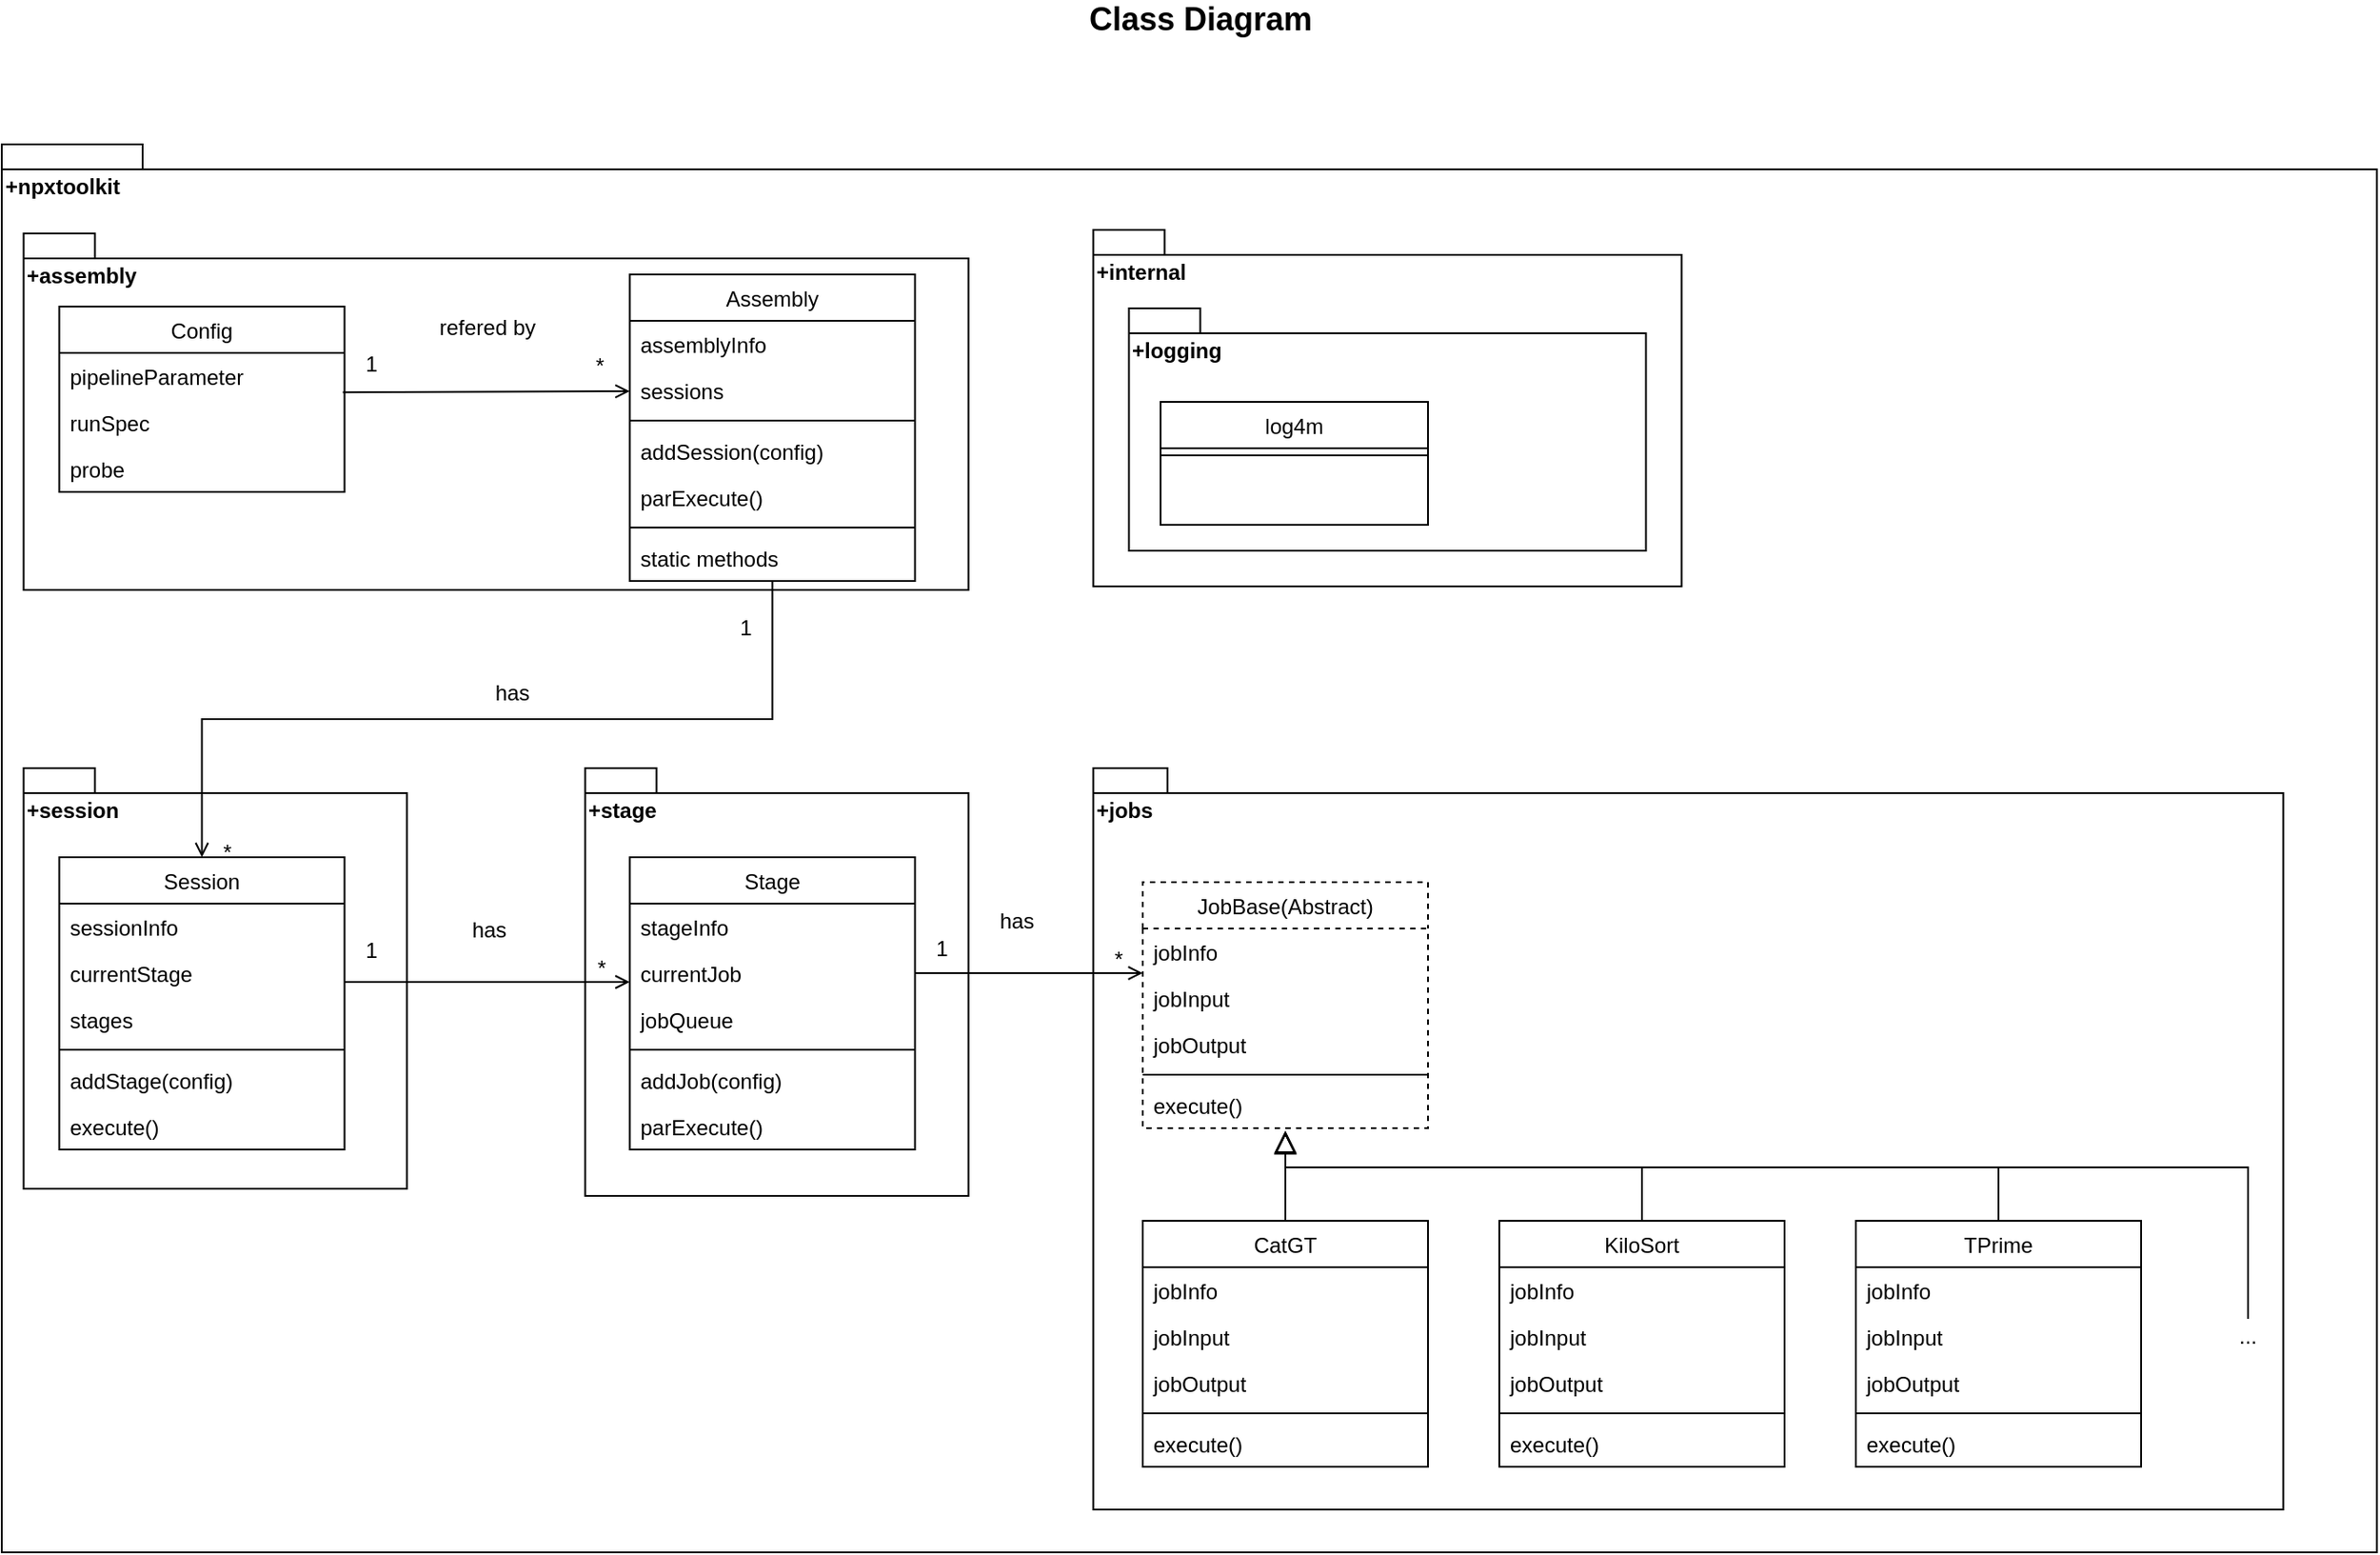 <mxfile version="15.4.1" type="device"><diagram id="C5RBs43oDa-KdzZeNtuy" name="Page-1"><mxGraphModel dx="2094" dy="605" grid="1" gridSize="10" guides="1" tooltips="1" connect="1" arrows="1" fold="1" page="1" pageScale="1" pageWidth="1169" pageHeight="827" math="0" shadow="0"><root><mxCell id="WIyWlLk6GJQsqaUBKTNV-0"/><mxCell id="WIyWlLk6GJQsqaUBKTNV-1" parent="WIyWlLk6GJQsqaUBKTNV-0"/><mxCell id="HkX5OqELua6553qJms5l-85" value="+npxtoolkit&lt;span style=&quot;color: rgba(0 , 0 , 0 , 0) ; font-family: monospace ; font-size: 0px ; font-weight: 400&quot;&gt;%3CmxGraphModel%3E%3Croot%3E%3CmxCell%20id%3D%220%22%2F%3E%3CmxCell%20id%3D%221%22%20parent%3D%220%22%2F%3E%3CmxCell%20id%3D%222%22%20value%3D%22%2Bpipeline%22%20style%3D%22shape%3Dfolder%3BfontStyle%3D1%3BspacingTop%3D10%3BtabWidth%3D40%3BtabHeight%3D14%3BtabPosition%3Dleft%3Bhtml%3D1%3BverticalAlign%3Dtop%3Balign%3Dleft%3B%22%20vertex%3D%221%22%20parent%3D%221%22%3E%3CmxGeometry%20x%3D%22-10%22%20y%3D%22-20%22%20width%3D%22250%22%20height%3D%22430%22%20as%3D%22geometry%22%2F%3E%3C%2FmxCell%3E%3C%2Froot%3E%3C%2FmxGraphMode&lt;/span&gt;" style="shape=folder;fontStyle=1;spacingTop=10;tabWidth=40;tabHeight=14;tabPosition=left;html=1;verticalAlign=top;align=left;" parent="WIyWlLk6GJQsqaUBKTNV-1" vertex="1"><mxGeometry x="-1150" y="90" width="1332.25" height="790" as="geometry"/></mxCell><mxCell id="gD0DMVMEmu4CW5XgSncK-82" value="+session&lt;span style=&quot;color: rgba(0 , 0 , 0 , 0) ; font-family: monospace ; font-size: 0px ; font-weight: 400&quot;&gt;%3CmxGraphModel%3E%3Croot%3E%3CmxCell%20id%3D%220%22%2F%3E%3CmxCell%20id%3D%221%22%20parent%3D%220%22%2F%3E%3CmxCell%20id%3D%222%22%20value%3D%22%2Bpipeline%22%20style%3D%22shape%3Dfolder%3BfontStyle%3D1%3BspacingTop%3D10%3BtabWidth%3D40%3BtabHeight%3D14%3BtabPosition%3Dleft%3Bhtml%3D1%3BverticalAlign%3Dtop%3Balign%3Dleft%3B%22%20vertex%3D%221%22%20parent%3D%221%22%3E%3CmxGeometry%20x%3D%22-10%22%20y%3D%22-20%22%20width%3D%22250%22%20height%3D%22430%22%20as%3D%22geometry%22%2F%3E%3C%2FmxCell%3E%3C%2Froot%3E%3C%2FmxGraphModel&lt;/span&gt;" style="shape=folder;fontStyle=1;spacingTop=10;tabWidth=40;tabHeight=14;tabPosition=left;html=1;verticalAlign=top;align=left;" parent="WIyWlLk6GJQsqaUBKTNV-1" vertex="1"><mxGeometry x="-1137.75" y="440" width="215" height="236" as="geometry"/></mxCell><mxCell id="HkX5OqELua6553qJms5l-83" value="+stage&lt;span style=&quot;color: rgba(0 , 0 , 0 , 0) ; font-family: monospace ; font-size: 0px ; font-weight: 400&quot;&gt;%3CmxGraphModel%3E%3Croot%3E%3CmxCell%20id%3D%220%22%2F%3E%3CmxCell%20id%3D%221%22%20parent%3D%220%22%2F%3E%3CmxCell%20id%3D%222%22%20value%3D%22%2Bpipeline%22%20style%3D%22shape%3Dfolder%3BfontStyle%3D1%3BspacingTop%3D10%3BtabWidth%3D40%3BtabHeight%3D14%3BtabPosition%3Dleft%3Bhtml%3D1%3BverticalAlign%3Dtop%3Balign%3Dleft%3B%22%20vertex%3D%221%22%20parent%3D%221%22%3E%3CmxGeometry%20x%3D%22-10%22%20y%3D%22-20%22%20width%3D%22250%22%20height%3D%22430%22%20as%3D%22geometry%22%2F%3E%3C%2FmxCell%3E%3C%2Froot%3E%3C%2FmxGraphModel%3E&lt;/span&gt;" style="shape=folder;fontStyle=1;spacingTop=10;tabWidth=40;tabHeight=14;tabPosition=left;html=1;verticalAlign=top;align=left;" parent="WIyWlLk6GJQsqaUBKTNV-1" vertex="1"><mxGeometry x="-822.75" y="440" width="215" height="240" as="geometry"/></mxCell><mxCell id="HkX5OqELua6553qJms5l-82" value="+assembly" style="shape=folder;fontStyle=1;spacingTop=10;tabWidth=40;tabHeight=14;tabPosition=left;html=1;verticalAlign=top;align=left;" parent="WIyWlLk6GJQsqaUBKTNV-1" vertex="1"><mxGeometry x="-1137.75" y="140" width="530" height="200" as="geometry"/></mxCell><mxCell id="HkX5OqELua6553qJms5l-86" value="Class Diagram" style="text;html=1;strokeColor=none;fillColor=none;align=center;verticalAlign=middle;whiteSpace=wrap;rounded=0;fontStyle=1;fontSize=18;" parent="WIyWlLk6GJQsqaUBKTNV-1" vertex="1"><mxGeometry x="-680" y="10" width="405" height="20" as="geometry"/></mxCell><mxCell id="gD0DMVMEmu4CW5XgSncK-83" value="Config" style="swimlane;fontStyle=0;align=center;verticalAlign=top;childLayout=stackLayout;horizontal=1;startSize=26;horizontalStack=0;resizeParent=1;resizeLast=0;collapsible=1;marginBottom=0;rounded=0;shadow=0;strokeWidth=1;" parent="WIyWlLk6GJQsqaUBKTNV-1" vertex="1"><mxGeometry x="-1117.75" y="181" width="160" height="104" as="geometry"><mxRectangle x="550" y="140" width="160" height="26" as="alternateBounds"/></mxGeometry></mxCell><mxCell id="gD0DMVMEmu4CW5XgSncK-84" value="pipelineParameter" style="text;align=left;verticalAlign=top;spacingLeft=4;spacingRight=4;overflow=hidden;rotatable=0;points=[[0,0.5],[1,0.5]];portConstraint=eastwest;rounded=0;shadow=0;html=0;" parent="gD0DMVMEmu4CW5XgSncK-83" vertex="1"><mxGeometry y="26" width="160" height="26" as="geometry"/></mxCell><mxCell id="gD0DMVMEmu4CW5XgSncK-85" value="runSpec" style="text;align=left;verticalAlign=top;spacingLeft=4;spacingRight=4;overflow=hidden;rotatable=0;points=[[0,0.5],[1,0.5]];portConstraint=eastwest;rounded=0;shadow=0;html=0;" parent="gD0DMVMEmu4CW5XgSncK-83" vertex="1"><mxGeometry y="52" width="160" height="26" as="geometry"/></mxCell><mxCell id="gD0DMVMEmu4CW5XgSncK-86" value="probe" style="text;align=left;verticalAlign=top;spacingLeft=4;spacingRight=4;overflow=hidden;rotatable=0;points=[[0,0.5],[1,0.5]];portConstraint=eastwest;rounded=0;shadow=0;html=0;" parent="gD0DMVMEmu4CW5XgSncK-83" vertex="1"><mxGeometry y="78" width="160" height="26" as="geometry"/></mxCell><mxCell id="gD0DMVMEmu4CW5XgSncK-87" value="Assembly" style="swimlane;fontStyle=0;align=center;verticalAlign=top;childLayout=stackLayout;horizontal=1;startSize=26;horizontalStack=0;resizeParent=1;resizeLast=0;collapsible=1;marginBottom=0;rounded=0;shadow=0;strokeWidth=1;" parent="WIyWlLk6GJQsqaUBKTNV-1" vertex="1"><mxGeometry x="-797.75" y="163" width="160" height="172" as="geometry"><mxRectangle x="550" y="140" width="160" height="26" as="alternateBounds"/></mxGeometry></mxCell><mxCell id="gD0DMVMEmu4CW5XgSncK-88" value="assemblyInfo" style="text;align=left;verticalAlign=top;spacingLeft=4;spacingRight=4;overflow=hidden;rotatable=0;points=[[0,0.5],[1,0.5]];portConstraint=eastwest;rounded=0;shadow=0;html=0;" parent="gD0DMVMEmu4CW5XgSncK-87" vertex="1"><mxGeometry y="26" width="160" height="26" as="geometry"/></mxCell><mxCell id="gD0DMVMEmu4CW5XgSncK-89" value="sessions" style="text;align=left;verticalAlign=top;spacingLeft=4;spacingRight=4;overflow=hidden;rotatable=0;points=[[0,0.5],[1,0.5]];portConstraint=eastwest;rounded=0;shadow=0;html=0;" parent="gD0DMVMEmu4CW5XgSncK-87" vertex="1"><mxGeometry y="52" width="160" height="26" as="geometry"/></mxCell><mxCell id="gD0DMVMEmu4CW5XgSncK-90" value="" style="line;html=1;strokeWidth=1;align=left;verticalAlign=middle;spacingTop=-1;spacingLeft=3;spacingRight=3;rotatable=0;labelPosition=right;points=[];portConstraint=eastwest;" parent="gD0DMVMEmu4CW5XgSncK-87" vertex="1"><mxGeometry y="78" width="160" height="8" as="geometry"/></mxCell><mxCell id="gD0DMVMEmu4CW5XgSncK-91" value="addSession(config)" style="text;align=left;verticalAlign=top;spacingLeft=4;spacingRight=4;overflow=hidden;rotatable=0;points=[[0,0.5],[1,0.5]];portConstraint=eastwest;" parent="gD0DMVMEmu4CW5XgSncK-87" vertex="1"><mxGeometry y="86" width="160" height="26" as="geometry"/></mxCell><mxCell id="gD0DMVMEmu4CW5XgSncK-92" value="parExecute()" style="text;align=left;verticalAlign=top;spacingLeft=4;spacingRight=4;overflow=hidden;rotatable=0;points=[[0,0.5],[1,0.5]];portConstraint=eastwest;" parent="gD0DMVMEmu4CW5XgSncK-87" vertex="1"><mxGeometry y="112" width="160" height="26" as="geometry"/></mxCell><mxCell id="RO8KzPzQyAX-KL4MtGL_-0" value="" style="line;html=1;strokeWidth=1;align=left;verticalAlign=middle;spacingTop=-1;spacingLeft=3;spacingRight=3;rotatable=0;labelPosition=right;points=[];portConstraint=eastwest;" vertex="1" parent="gD0DMVMEmu4CW5XgSncK-87"><mxGeometry y="138" width="160" height="8" as="geometry"/></mxCell><mxCell id="gD0DMVMEmu4CW5XgSncK-162" value="static methods" style="text;align=left;verticalAlign=top;spacingLeft=4;spacingRight=4;overflow=hidden;rotatable=0;points=[[0,0.5],[1,0.5]];portConstraint=eastwest;" parent="gD0DMVMEmu4CW5XgSncK-87" vertex="1"><mxGeometry y="146" width="160" height="26" as="geometry"/></mxCell><mxCell id="gD0DMVMEmu4CW5XgSncK-93" value="Session" style="swimlane;fontStyle=0;align=center;verticalAlign=top;childLayout=stackLayout;horizontal=1;startSize=26;horizontalStack=0;resizeParent=1;resizeLast=0;collapsible=1;marginBottom=0;rounded=0;shadow=0;strokeWidth=1;" parent="WIyWlLk6GJQsqaUBKTNV-1" vertex="1"><mxGeometry x="-1117.75" y="490" width="160" height="164" as="geometry"><mxRectangle x="550" y="140" width="160" height="26" as="alternateBounds"/></mxGeometry></mxCell><mxCell id="gD0DMVMEmu4CW5XgSncK-94" value="sessionInfo" style="text;align=left;verticalAlign=top;spacingLeft=4;spacingRight=4;overflow=hidden;rotatable=0;points=[[0,0.5],[1,0.5]];portConstraint=eastwest;rounded=0;shadow=0;html=0;" parent="gD0DMVMEmu4CW5XgSncK-93" vertex="1"><mxGeometry y="26" width="160" height="26" as="geometry"/></mxCell><mxCell id="gD0DMVMEmu4CW5XgSncK-95" value="currentStage" style="text;align=left;verticalAlign=top;spacingLeft=4;spacingRight=4;overflow=hidden;rotatable=0;points=[[0,0.5],[1,0.5]];portConstraint=eastwest;rounded=0;shadow=0;html=0;" parent="gD0DMVMEmu4CW5XgSncK-93" vertex="1"><mxGeometry y="52" width="160" height="26" as="geometry"/></mxCell><mxCell id="gD0DMVMEmu4CW5XgSncK-96" value="stages" style="text;align=left;verticalAlign=top;spacingLeft=4;spacingRight=4;overflow=hidden;rotatable=0;points=[[0,0.5],[1,0.5]];portConstraint=eastwest;rounded=0;shadow=0;html=0;" parent="gD0DMVMEmu4CW5XgSncK-93" vertex="1"><mxGeometry y="78" width="160" height="26" as="geometry"/></mxCell><mxCell id="gD0DMVMEmu4CW5XgSncK-97" value="" style="line;html=1;strokeWidth=1;align=left;verticalAlign=middle;spacingTop=-1;spacingLeft=3;spacingRight=3;rotatable=0;labelPosition=right;points=[];portConstraint=eastwest;" parent="gD0DMVMEmu4CW5XgSncK-93" vertex="1"><mxGeometry y="104" width="160" height="8" as="geometry"/></mxCell><mxCell id="gD0DMVMEmu4CW5XgSncK-98" value="addStage(config)" style="text;align=left;verticalAlign=top;spacingLeft=4;spacingRight=4;overflow=hidden;rotatable=0;points=[[0,0.5],[1,0.5]];portConstraint=eastwest;" parent="gD0DMVMEmu4CW5XgSncK-93" vertex="1"><mxGeometry y="112" width="160" height="26" as="geometry"/></mxCell><mxCell id="gD0DMVMEmu4CW5XgSncK-99" value="execute()" style="text;align=left;verticalAlign=top;spacingLeft=4;spacingRight=4;overflow=hidden;rotatable=0;points=[[0,0.5],[1,0.5]];portConstraint=eastwest;" parent="gD0DMVMEmu4CW5XgSncK-93" vertex="1"><mxGeometry y="138" width="160" height="26" as="geometry"/></mxCell><mxCell id="gD0DMVMEmu4CW5XgSncK-100" value="Stage" style="swimlane;fontStyle=0;align=center;verticalAlign=top;childLayout=stackLayout;horizontal=1;startSize=26;horizontalStack=0;resizeParent=1;resizeLast=0;collapsible=1;marginBottom=0;rounded=0;shadow=0;strokeWidth=1;" parent="WIyWlLk6GJQsqaUBKTNV-1" vertex="1"><mxGeometry x="-797.75" y="490" width="160" height="164" as="geometry"><mxRectangle x="550" y="140" width="160" height="26" as="alternateBounds"/></mxGeometry></mxCell><mxCell id="gD0DMVMEmu4CW5XgSncK-101" value="stageInfo" style="text;align=left;verticalAlign=top;spacingLeft=4;spacingRight=4;overflow=hidden;rotatable=0;points=[[0,0.5],[1,0.5]];portConstraint=eastwest;rounded=0;shadow=0;html=0;" parent="gD0DMVMEmu4CW5XgSncK-100" vertex="1"><mxGeometry y="26" width="160" height="26" as="geometry"/></mxCell><mxCell id="gD0DMVMEmu4CW5XgSncK-102" value="currentJob" style="text;align=left;verticalAlign=top;spacingLeft=4;spacingRight=4;overflow=hidden;rotatable=0;points=[[0,0.5],[1,0.5]];portConstraint=eastwest;rounded=0;shadow=0;html=0;" parent="gD0DMVMEmu4CW5XgSncK-100" vertex="1"><mxGeometry y="52" width="160" height="26" as="geometry"/></mxCell><mxCell id="gD0DMVMEmu4CW5XgSncK-103" value="jobQueue" style="text;align=left;verticalAlign=top;spacingLeft=4;spacingRight=4;overflow=hidden;rotatable=0;points=[[0,0.5],[1,0.5]];portConstraint=eastwest;rounded=0;shadow=0;html=0;" parent="gD0DMVMEmu4CW5XgSncK-100" vertex="1"><mxGeometry y="78" width="160" height="26" as="geometry"/></mxCell><mxCell id="gD0DMVMEmu4CW5XgSncK-104" value="" style="line;html=1;strokeWidth=1;align=left;verticalAlign=middle;spacingTop=-1;spacingLeft=3;spacingRight=3;rotatable=0;labelPosition=right;points=[];portConstraint=eastwest;" parent="gD0DMVMEmu4CW5XgSncK-100" vertex="1"><mxGeometry y="104" width="160" height="8" as="geometry"/></mxCell><mxCell id="gD0DMVMEmu4CW5XgSncK-105" value="addJob(config)" style="text;align=left;verticalAlign=top;spacingLeft=4;spacingRight=4;overflow=hidden;rotatable=0;points=[[0,0.5],[1,0.5]];portConstraint=eastwest;" parent="gD0DMVMEmu4CW5XgSncK-100" vertex="1"><mxGeometry y="112" width="160" height="26" as="geometry"/></mxCell><mxCell id="gD0DMVMEmu4CW5XgSncK-106" value="parExecute()" style="text;align=left;verticalAlign=top;spacingLeft=4;spacingRight=4;overflow=hidden;rotatable=0;points=[[0,0.5],[1,0.5]];portConstraint=eastwest;" parent="gD0DMVMEmu4CW5XgSncK-100" vertex="1"><mxGeometry y="138" width="160" height="26" as="geometry"/></mxCell><mxCell id="gD0DMVMEmu4CW5XgSncK-107" value="" style="endArrow=open;shadow=0;strokeWidth=1;rounded=0;endFill=1;edgeStyle=elbowEdgeStyle;elbow=vertical;exitX=0.994;exitY=-0.149;exitDx=0;exitDy=0;entryX=0;entryY=0.5;entryDx=0;entryDy=0;exitPerimeter=0;" parent="WIyWlLk6GJQsqaUBKTNV-1" source="gD0DMVMEmu4CW5XgSncK-85" target="gD0DMVMEmu4CW5XgSncK-89" edge="1"><mxGeometry x="0.5" y="41" relative="1" as="geometry"><mxPoint x="42.25" y="261.35" as="sourcePoint"/><mxPoint x="-830" y="240" as="targetPoint"/><mxPoint x="-40" y="32" as="offset"/><Array as="points"/></mxGeometry></mxCell><mxCell id="gD0DMVMEmu4CW5XgSncK-108" value="*" style="resizable=0;align=left;verticalAlign=bottom;labelBackgroundColor=none;fontSize=12;" parent="gD0DMVMEmu4CW5XgSncK-107" connectable="0" vertex="1"><mxGeometry x="-1" relative="1" as="geometry"><mxPoint x="140" y="-6" as="offset"/></mxGeometry></mxCell><mxCell id="gD0DMVMEmu4CW5XgSncK-109" value="1" style="resizable=0;align=right;verticalAlign=bottom;labelBackgroundColor=none;fontSize=12;" parent="gD0DMVMEmu4CW5XgSncK-107" connectable="0" vertex="1"><mxGeometry x="1" relative="1" as="geometry"><mxPoint x="-140" y="-6" as="offset"/></mxGeometry></mxCell><mxCell id="gD0DMVMEmu4CW5XgSncK-110" value="refered by" style="text;html=1;resizable=0;points=[];;align=center;verticalAlign=middle;labelBackgroundColor=none;rounded=0;shadow=0;strokeWidth=1;fontSize=12;" parent="gD0DMVMEmu4CW5XgSncK-107" vertex="1" connectable="0"><mxGeometry x="0.5" y="49" relative="1" as="geometry"><mxPoint x="-40" y="13" as="offset"/></mxGeometry></mxCell><mxCell id="gD0DMVMEmu4CW5XgSncK-111" value="" style="endArrow=open;shadow=0;strokeWidth=1;rounded=0;endFill=1;edgeStyle=elbowEdgeStyle;elbow=vertical;entryX=0.5;entryY=0;entryDx=0;entryDy=0;" parent="WIyWlLk6GJQsqaUBKTNV-1" source="gD0DMVMEmu4CW5XgSncK-87" target="gD0DMVMEmu4CW5XgSncK-93" edge="1"><mxGeometry x="0.5" y="41" relative="1" as="geometry"><mxPoint x="42.25" y="475.35" as="sourcePoint"/><mxPoint x="42.25" y="564" as="targetPoint"/><mxPoint x="-40" y="32" as="offset"/><Array as="points"/></mxGeometry></mxCell><mxCell id="gD0DMVMEmu4CW5XgSncK-112" value="*" style="resizable=0;align=left;verticalAlign=bottom;labelBackgroundColor=none;fontSize=12;" parent="gD0DMVMEmu4CW5XgSncK-111" connectable="0" vertex="1"><mxGeometry x="-1" relative="1" as="geometry"><mxPoint x="-310" y="161" as="offset"/></mxGeometry></mxCell><mxCell id="gD0DMVMEmu4CW5XgSncK-113" value="1" style="resizable=0;align=right;verticalAlign=bottom;labelBackgroundColor=none;fontSize=12;" parent="gD0DMVMEmu4CW5XgSncK-111" connectable="0" vertex="1"><mxGeometry x="1" relative="1" as="geometry"><mxPoint x="310" y="-120" as="offset"/></mxGeometry></mxCell><mxCell id="gD0DMVMEmu4CW5XgSncK-114" value="has" style="text;html=1;resizable=0;points=[];;align=center;verticalAlign=middle;labelBackgroundColor=none;rounded=0;shadow=0;strokeWidth=1;fontSize=12;" parent="gD0DMVMEmu4CW5XgSncK-111" vertex="1" connectable="0"><mxGeometry x="0.5" y="49" relative="1" as="geometry"><mxPoint x="132" y="-64" as="offset"/></mxGeometry></mxCell><mxCell id="gD0DMVMEmu4CW5XgSncK-115" value="" style="endArrow=open;shadow=0;strokeWidth=1;rounded=0;endFill=1;edgeStyle=elbowEdgeStyle;elbow=vertical;" parent="WIyWlLk6GJQsqaUBKTNV-1" source="gD0DMVMEmu4CW5XgSncK-93" target="gD0DMVMEmu4CW5XgSncK-100" edge="1"><mxGeometry x="0.5" y="41" relative="1" as="geometry"><mxPoint x="122.25" y="629" as="sourcePoint"/><mxPoint x="301.25" y="629" as="targetPoint"/><mxPoint x="-40" y="32" as="offset"/><Array as="points"><mxPoint x="-867.75" y="560"/><mxPoint x="-887.75" y="540"/><mxPoint x="-877.75" y="629"/></Array></mxGeometry></mxCell><mxCell id="gD0DMVMEmu4CW5XgSncK-116" value="*" style="resizable=0;align=left;verticalAlign=bottom;labelBackgroundColor=none;fontSize=12;" parent="gD0DMVMEmu4CW5XgSncK-115" connectable="0" vertex="1"><mxGeometry x="-1" relative="1" as="geometry"><mxPoint x="140" y="1" as="offset"/></mxGeometry></mxCell><mxCell id="gD0DMVMEmu4CW5XgSncK-117" value="1" style="resizable=0;align=right;verticalAlign=bottom;labelBackgroundColor=none;fontSize=12;" parent="gD0DMVMEmu4CW5XgSncK-115" connectable="0" vertex="1"><mxGeometry x="1" relative="1" as="geometry"><mxPoint x="-140" y="-9" as="offset"/></mxGeometry></mxCell><mxCell id="gD0DMVMEmu4CW5XgSncK-118" value="has" style="text;html=1;resizable=0;points=[];;align=center;verticalAlign=middle;labelBackgroundColor=none;rounded=0;shadow=0;strokeWidth=1;fontSize=12;" parent="gD0DMVMEmu4CW5XgSncK-115" vertex="1" connectable="0"><mxGeometry x="0.5" y="49" relative="1" as="geometry"><mxPoint x="-40" y="20" as="offset"/></mxGeometry></mxCell><mxCell id="gD0DMVMEmu4CW5XgSncK-119" value="+jobs&lt;span style=&quot;color: rgba(0 , 0 , 0 , 0) ; font-family: monospace ; font-size: 0px ; font-weight: 400&quot;&gt;%3CmxGraphModel%3E%3Croot%3E%3CmxCell%20id%3D%220%22%2F%3E%3CmxCell%20id%3D%221%22%20parent%3D%220%22%2F%3E%3CmxCell%20id%3D%222%22%20value%3D%22%2Bpipeline%22%20style%3D%22shape%3Dfolder%3BfontStyle%3D1%3BspacingTop%3D10%3BtabWidth%3D40%3BtabHeight%3D14%3BtabPosition%3Dleft%3Bhtml%3D1%3BverticalAlign%3Dtop%3Balign%3Dleft%3B%22%20vertex%3D%221%22%20parent%3D%221%22%3E%3CmxGeometry%20x%3D%22-10%22%20y%3D%22-20%22%20width%3D%22250%22%20height%3D%22430%22%20as%3D%22geometry%22%2F%3E%3C%2FmxCell%3E%3C%2Froot%3E%3C%2FmxGraphModel%3&lt;/span&gt;" style="shape=folder;fontStyle=1;spacingTop=10;tabWidth=40;tabHeight=14;tabPosition=left;html=1;verticalAlign=top;align=left;" parent="WIyWlLk6GJQsqaUBKTNV-1" vertex="1"><mxGeometry x="-537.75" y="440" width="667.5" height="416" as="geometry"/></mxCell><mxCell id="gD0DMVMEmu4CW5XgSncK-120" value="JobBase(Abstract)" style="swimlane;fontStyle=0;align=center;verticalAlign=top;childLayout=stackLayout;horizontal=1;startSize=26;horizontalStack=0;resizeParent=1;resizeLast=0;collapsible=1;marginBottom=0;rounded=0;shadow=0;strokeWidth=1;dashed=1;" parent="WIyWlLk6GJQsqaUBKTNV-1" vertex="1"><mxGeometry x="-510" y="504" width="160" height="138" as="geometry"><mxRectangle x="550" y="140" width="160" height="26" as="alternateBounds"/></mxGeometry></mxCell><mxCell id="gD0DMVMEmu4CW5XgSncK-121" value="jobInfo" style="text;align=left;verticalAlign=top;spacingLeft=4;spacingRight=4;overflow=hidden;rotatable=0;points=[[0,0.5],[1,0.5]];portConstraint=eastwest;rounded=0;shadow=0;html=0;" parent="gD0DMVMEmu4CW5XgSncK-120" vertex="1"><mxGeometry y="26" width="160" height="26" as="geometry"/></mxCell><mxCell id="gD0DMVMEmu4CW5XgSncK-122" value="jobInput" style="text;align=left;verticalAlign=top;spacingLeft=4;spacingRight=4;overflow=hidden;rotatable=0;points=[[0,0.5],[1,0.5]];portConstraint=eastwest;rounded=0;shadow=0;html=0;" parent="gD0DMVMEmu4CW5XgSncK-120" vertex="1"><mxGeometry y="52" width="160" height="26" as="geometry"/></mxCell><mxCell id="gD0DMVMEmu4CW5XgSncK-123" value="jobOutput" style="text;align=left;verticalAlign=top;spacingLeft=4;spacingRight=4;overflow=hidden;rotatable=0;points=[[0,0.5],[1,0.5]];portConstraint=eastwest;rounded=0;shadow=0;html=0;" parent="gD0DMVMEmu4CW5XgSncK-120" vertex="1"><mxGeometry y="78" width="160" height="26" as="geometry"/></mxCell><mxCell id="gD0DMVMEmu4CW5XgSncK-124" value="" style="line;html=1;strokeWidth=1;align=left;verticalAlign=middle;spacingTop=-1;spacingLeft=3;spacingRight=3;rotatable=0;labelPosition=right;points=[];portConstraint=eastwest;" parent="gD0DMVMEmu4CW5XgSncK-120" vertex="1"><mxGeometry y="104" width="160" height="8" as="geometry"/></mxCell><mxCell id="gD0DMVMEmu4CW5XgSncK-125" value="execute()" style="text;align=left;verticalAlign=top;spacingLeft=4;spacingRight=4;overflow=hidden;rotatable=0;points=[[0,0.5],[1,0.5]];portConstraint=eastwest;" parent="gD0DMVMEmu4CW5XgSncK-120" vertex="1"><mxGeometry y="112" width="160" height="26" as="geometry"/></mxCell><mxCell id="gD0DMVMEmu4CW5XgSncK-126" value="CatGT" style="swimlane;fontStyle=0;align=center;verticalAlign=top;childLayout=stackLayout;horizontal=1;startSize=26;horizontalStack=0;resizeParent=1;resizeLast=0;collapsible=1;marginBottom=0;rounded=0;shadow=0;strokeWidth=1;" parent="WIyWlLk6GJQsqaUBKTNV-1" vertex="1"><mxGeometry x="-510" y="694" width="160" height="138" as="geometry"><mxRectangle x="550" y="140" width="160" height="26" as="alternateBounds"/></mxGeometry></mxCell><mxCell id="gD0DMVMEmu4CW5XgSncK-127" value="jobInfo" style="text;align=left;verticalAlign=top;spacingLeft=4;spacingRight=4;overflow=hidden;rotatable=0;points=[[0,0.5],[1,0.5]];portConstraint=eastwest;rounded=0;shadow=0;html=0;" parent="gD0DMVMEmu4CW5XgSncK-126" vertex="1"><mxGeometry y="26" width="160" height="26" as="geometry"/></mxCell><mxCell id="gD0DMVMEmu4CW5XgSncK-128" value="jobInput" style="text;align=left;verticalAlign=top;spacingLeft=4;spacingRight=4;overflow=hidden;rotatable=0;points=[[0,0.5],[1,0.5]];portConstraint=eastwest;rounded=0;shadow=0;html=0;" parent="gD0DMVMEmu4CW5XgSncK-126" vertex="1"><mxGeometry y="52" width="160" height="26" as="geometry"/></mxCell><mxCell id="gD0DMVMEmu4CW5XgSncK-129" value="jobOutput" style="text;align=left;verticalAlign=top;spacingLeft=4;spacingRight=4;overflow=hidden;rotatable=0;points=[[0,0.5],[1,0.5]];portConstraint=eastwest;rounded=0;shadow=0;html=0;" parent="gD0DMVMEmu4CW5XgSncK-126" vertex="1"><mxGeometry y="78" width="160" height="26" as="geometry"/></mxCell><mxCell id="gD0DMVMEmu4CW5XgSncK-130" value="" style="line;html=1;strokeWidth=1;align=left;verticalAlign=middle;spacingTop=-1;spacingLeft=3;spacingRight=3;rotatable=0;labelPosition=right;points=[];portConstraint=eastwest;" parent="gD0DMVMEmu4CW5XgSncK-126" vertex="1"><mxGeometry y="104" width="160" height="8" as="geometry"/></mxCell><mxCell id="gD0DMVMEmu4CW5XgSncK-131" value="execute()" style="text;align=left;verticalAlign=top;spacingLeft=4;spacingRight=4;overflow=hidden;rotatable=0;points=[[0,0.5],[1,0.5]];portConstraint=eastwest;" parent="gD0DMVMEmu4CW5XgSncK-126" vertex="1"><mxGeometry y="112" width="160" height="26" as="geometry"/></mxCell><mxCell id="gD0DMVMEmu4CW5XgSncK-132" value="KiloSort" style="swimlane;fontStyle=0;align=center;verticalAlign=top;childLayout=stackLayout;horizontal=1;startSize=26;horizontalStack=0;resizeParent=1;resizeLast=0;collapsible=1;marginBottom=0;rounded=0;shadow=0;strokeWidth=1;" parent="WIyWlLk6GJQsqaUBKTNV-1" vertex="1"><mxGeometry x="-310" y="694" width="160" height="138" as="geometry"><mxRectangle x="550" y="140" width="160" height="26" as="alternateBounds"/></mxGeometry></mxCell><mxCell id="gD0DMVMEmu4CW5XgSncK-133" value="jobInfo" style="text;align=left;verticalAlign=top;spacingLeft=4;spacingRight=4;overflow=hidden;rotatable=0;points=[[0,0.5],[1,0.5]];portConstraint=eastwest;rounded=0;shadow=0;html=0;" parent="gD0DMVMEmu4CW5XgSncK-132" vertex="1"><mxGeometry y="26" width="160" height="26" as="geometry"/></mxCell><mxCell id="gD0DMVMEmu4CW5XgSncK-134" value="jobInput" style="text;align=left;verticalAlign=top;spacingLeft=4;spacingRight=4;overflow=hidden;rotatable=0;points=[[0,0.5],[1,0.5]];portConstraint=eastwest;rounded=0;shadow=0;html=0;" parent="gD0DMVMEmu4CW5XgSncK-132" vertex="1"><mxGeometry y="52" width="160" height="26" as="geometry"/></mxCell><mxCell id="gD0DMVMEmu4CW5XgSncK-135" value="jobOutput" style="text;align=left;verticalAlign=top;spacingLeft=4;spacingRight=4;overflow=hidden;rotatable=0;points=[[0,0.5],[1,0.5]];portConstraint=eastwest;rounded=0;shadow=0;html=0;" parent="gD0DMVMEmu4CW5XgSncK-132" vertex="1"><mxGeometry y="78" width="160" height="26" as="geometry"/></mxCell><mxCell id="gD0DMVMEmu4CW5XgSncK-136" value="" style="line;html=1;strokeWidth=1;align=left;verticalAlign=middle;spacingTop=-1;spacingLeft=3;spacingRight=3;rotatable=0;labelPosition=right;points=[];portConstraint=eastwest;" parent="gD0DMVMEmu4CW5XgSncK-132" vertex="1"><mxGeometry y="104" width="160" height="8" as="geometry"/></mxCell><mxCell id="gD0DMVMEmu4CW5XgSncK-137" value="execute()" style="text;align=left;verticalAlign=top;spacingLeft=4;spacingRight=4;overflow=hidden;rotatable=0;points=[[0,0.5],[1,0.5]];portConstraint=eastwest;" parent="gD0DMVMEmu4CW5XgSncK-132" vertex="1"><mxGeometry y="112" width="160" height="26" as="geometry"/></mxCell><mxCell id="gD0DMVMEmu4CW5XgSncK-138" value="TPrime" style="swimlane;fontStyle=0;align=center;verticalAlign=top;childLayout=stackLayout;horizontal=1;startSize=26;horizontalStack=0;resizeParent=1;resizeLast=0;collapsible=1;marginBottom=0;rounded=0;shadow=0;strokeWidth=1;" parent="WIyWlLk6GJQsqaUBKTNV-1" vertex="1"><mxGeometry x="-110" y="694" width="160" height="138" as="geometry"><mxRectangle x="550" y="140" width="160" height="26" as="alternateBounds"/></mxGeometry></mxCell><mxCell id="gD0DMVMEmu4CW5XgSncK-139" value="jobInfo" style="text;align=left;verticalAlign=top;spacingLeft=4;spacingRight=4;overflow=hidden;rotatable=0;points=[[0,0.5],[1,0.5]];portConstraint=eastwest;rounded=0;shadow=0;html=0;" parent="gD0DMVMEmu4CW5XgSncK-138" vertex="1"><mxGeometry y="26" width="160" height="26" as="geometry"/></mxCell><mxCell id="gD0DMVMEmu4CW5XgSncK-140" value="jobInput" style="text;align=left;verticalAlign=top;spacingLeft=4;spacingRight=4;overflow=hidden;rotatable=0;points=[[0,0.5],[1,0.5]];portConstraint=eastwest;rounded=0;shadow=0;html=0;" parent="gD0DMVMEmu4CW5XgSncK-138" vertex="1"><mxGeometry y="52" width="160" height="26" as="geometry"/></mxCell><mxCell id="gD0DMVMEmu4CW5XgSncK-141" value="jobOutput" style="text;align=left;verticalAlign=top;spacingLeft=4;spacingRight=4;overflow=hidden;rotatable=0;points=[[0,0.5],[1,0.5]];portConstraint=eastwest;rounded=0;shadow=0;html=0;" parent="gD0DMVMEmu4CW5XgSncK-138" vertex="1"><mxGeometry y="78" width="160" height="26" as="geometry"/></mxCell><mxCell id="gD0DMVMEmu4CW5XgSncK-142" value="" style="line;html=1;strokeWidth=1;align=left;verticalAlign=middle;spacingTop=-1;spacingLeft=3;spacingRight=3;rotatable=0;labelPosition=right;points=[];portConstraint=eastwest;" parent="gD0DMVMEmu4CW5XgSncK-138" vertex="1"><mxGeometry y="104" width="160" height="8" as="geometry"/></mxCell><mxCell id="gD0DMVMEmu4CW5XgSncK-143" value="execute()" style="text;align=left;verticalAlign=top;spacingLeft=4;spacingRight=4;overflow=hidden;rotatable=0;points=[[0,0.5],[1,0.5]];portConstraint=eastwest;" parent="gD0DMVMEmu4CW5XgSncK-138" vertex="1"><mxGeometry y="112" width="160" height="26" as="geometry"/></mxCell><mxCell id="gD0DMVMEmu4CW5XgSncK-144" value="" style="endArrow=block;endSize=10;endFill=0;shadow=0;strokeWidth=1;rounded=0;edgeStyle=elbowEdgeStyle;elbow=vertical;entryX=0.5;entryY=1.051;entryDx=0;entryDy=0;entryPerimeter=0;exitX=0.5;exitY=0;exitDx=0;exitDy=0;" parent="WIyWlLk6GJQsqaUBKTNV-1" source="gD0DMVMEmu4CW5XgSncK-126" target="gD0DMVMEmu4CW5XgSncK-125" edge="1"><mxGeometry width="160" relative="1" as="geometry"><mxPoint x="-460" y="674" as="sourcePoint"/><mxPoint x="-640" y="820.0" as="targetPoint"/></mxGeometry></mxCell><mxCell id="gD0DMVMEmu4CW5XgSncK-145" value="" style="endArrow=block;endSize=10;endFill=0;shadow=0;strokeWidth=1;rounded=0;edgeStyle=elbowEdgeStyle;elbow=vertical;exitX=0.5;exitY=0;exitDx=0;exitDy=0;" parent="WIyWlLk6GJQsqaUBKTNV-1" source="gD0DMVMEmu4CW5XgSncK-132" edge="1"><mxGeometry width="160" relative="1" as="geometry"><mxPoint x="-420" y="704" as="sourcePoint"/><mxPoint x="-430" y="644.0" as="targetPoint"/><Array as="points"><mxPoint x="-330" y="664"/></Array></mxGeometry></mxCell><mxCell id="gD0DMVMEmu4CW5XgSncK-146" value="" style="endArrow=block;endSize=10;endFill=0;shadow=0;strokeWidth=1;rounded=0;edgeStyle=elbowEdgeStyle;elbow=vertical;" parent="WIyWlLk6GJQsqaUBKTNV-1" source="gD0DMVMEmu4CW5XgSncK-138" edge="1"><mxGeometry width="160" relative="1" as="geometry"><mxPoint x="-410" y="714" as="sourcePoint"/><mxPoint x="-430" y="644.0" as="targetPoint"/><Array as="points"><mxPoint x="-230" y="664"/></Array></mxGeometry></mxCell><mxCell id="gD0DMVMEmu4CW5XgSncK-148" value="..." style="text;html=1;strokeColor=none;fillColor=none;align=center;verticalAlign=middle;whiteSpace=wrap;rounded=0;" parent="WIyWlLk6GJQsqaUBKTNV-1" vertex="1"><mxGeometry x="90" y="749" width="40" height="20" as="geometry"/></mxCell><mxCell id="gD0DMVMEmu4CW5XgSncK-149" value="" style="endArrow=block;endSize=10;endFill=0;shadow=0;strokeWidth=1;rounded=0;edgeStyle=elbowEdgeStyle;elbow=vertical;exitX=0.5;exitY=0;exitDx=0;exitDy=0;" parent="WIyWlLk6GJQsqaUBKTNV-1" source="gD0DMVMEmu4CW5XgSncK-148" edge="1"><mxGeometry width="160" relative="1" as="geometry"><mxPoint x="-20" y="704" as="sourcePoint"/><mxPoint x="-430" y="644.0" as="targetPoint"/><Array as="points"><mxPoint x="-160" y="664"/></Array></mxGeometry></mxCell><mxCell id="gD0DMVMEmu4CW5XgSncK-150" value="" style="endArrow=open;shadow=0;strokeWidth=1;rounded=0;endFill=1;edgeStyle=elbowEdgeStyle;elbow=vertical;exitX=1;exitY=0.5;exitDx=0;exitDy=0;" parent="WIyWlLk6GJQsqaUBKTNV-1" source="gD0DMVMEmu4CW5XgSncK-102" target="gD0DMVMEmu4CW5XgSncK-120" edge="1"><mxGeometry x="0.5" y="41" relative="1" as="geometry"><mxPoint x="-947.75" y="639" as="sourcePoint"/><mxPoint x="-787.75" y="639" as="targetPoint"/><mxPoint x="-40" y="32" as="offset"/><Array as="points"/></mxGeometry></mxCell><mxCell id="gD0DMVMEmu4CW5XgSncK-151" value="*" style="resizable=0;align=left;verticalAlign=bottom;labelBackgroundColor=none;fontSize=12;" parent="gD0DMVMEmu4CW5XgSncK-150" connectable="0" vertex="1"><mxGeometry x="-1" relative="1" as="geometry"><mxPoint x="110" y="1" as="offset"/></mxGeometry></mxCell><mxCell id="gD0DMVMEmu4CW5XgSncK-152" value="1" style="resizable=0;align=right;verticalAlign=bottom;labelBackgroundColor=none;fontSize=12;" parent="gD0DMVMEmu4CW5XgSncK-150" connectable="0" vertex="1"><mxGeometry x="1" relative="1" as="geometry"><mxPoint x="-108" y="-5" as="offset"/></mxGeometry></mxCell><mxCell id="gD0DMVMEmu4CW5XgSncK-153" value="has" style="text;html=1;resizable=0;points=[];;align=center;verticalAlign=middle;labelBackgroundColor=none;rounded=0;shadow=0;strokeWidth=1;fontSize=12;" parent="gD0DMVMEmu4CW5XgSncK-150" vertex="1" connectable="0"><mxGeometry x="0.5" y="49" relative="1" as="geometry"><mxPoint x="-40" y="20" as="offset"/></mxGeometry></mxCell><mxCell id="gD0DMVMEmu4CW5XgSncK-154" value="+internal" style="shape=folder;fontStyle=1;spacingTop=10;tabWidth=40;tabHeight=14;tabPosition=left;html=1;verticalAlign=top;align=left;" parent="WIyWlLk6GJQsqaUBKTNV-1" vertex="1"><mxGeometry x="-537.75" y="138" width="330" height="200" as="geometry"/></mxCell><mxCell id="gD0DMVMEmu4CW5XgSncK-155" value="+logging" style="shape=folder;fontStyle=1;spacingTop=10;tabWidth=40;tabHeight=14;tabPosition=left;html=1;verticalAlign=top;align=left;" parent="WIyWlLk6GJQsqaUBKTNV-1" vertex="1"><mxGeometry x="-517.75" y="182" width="290" height="136" as="geometry"/></mxCell><mxCell id="gD0DMVMEmu4CW5XgSncK-156" value="log4m" style="swimlane;fontStyle=0;align=center;verticalAlign=top;childLayout=stackLayout;horizontal=1;startSize=26;horizontalStack=0;resizeParent=1;resizeLast=0;collapsible=1;marginBottom=0;rounded=0;shadow=0;strokeWidth=1;" parent="WIyWlLk6GJQsqaUBKTNV-1" vertex="1"><mxGeometry x="-500" y="234.5" width="150" height="69" as="geometry"><mxRectangle x="550" y="140" width="160" height="26" as="alternateBounds"/></mxGeometry></mxCell><mxCell id="gD0DMVMEmu4CW5XgSncK-159" value="" style="line;html=1;strokeWidth=1;align=left;verticalAlign=middle;spacingTop=-1;spacingLeft=3;spacingRight=3;rotatable=0;labelPosition=right;points=[];portConstraint=eastwest;" parent="gD0DMVMEmu4CW5XgSncK-156" vertex="1"><mxGeometry y="26" width="150" height="8" as="geometry"/></mxCell></root></mxGraphModel></diagram></mxfile>